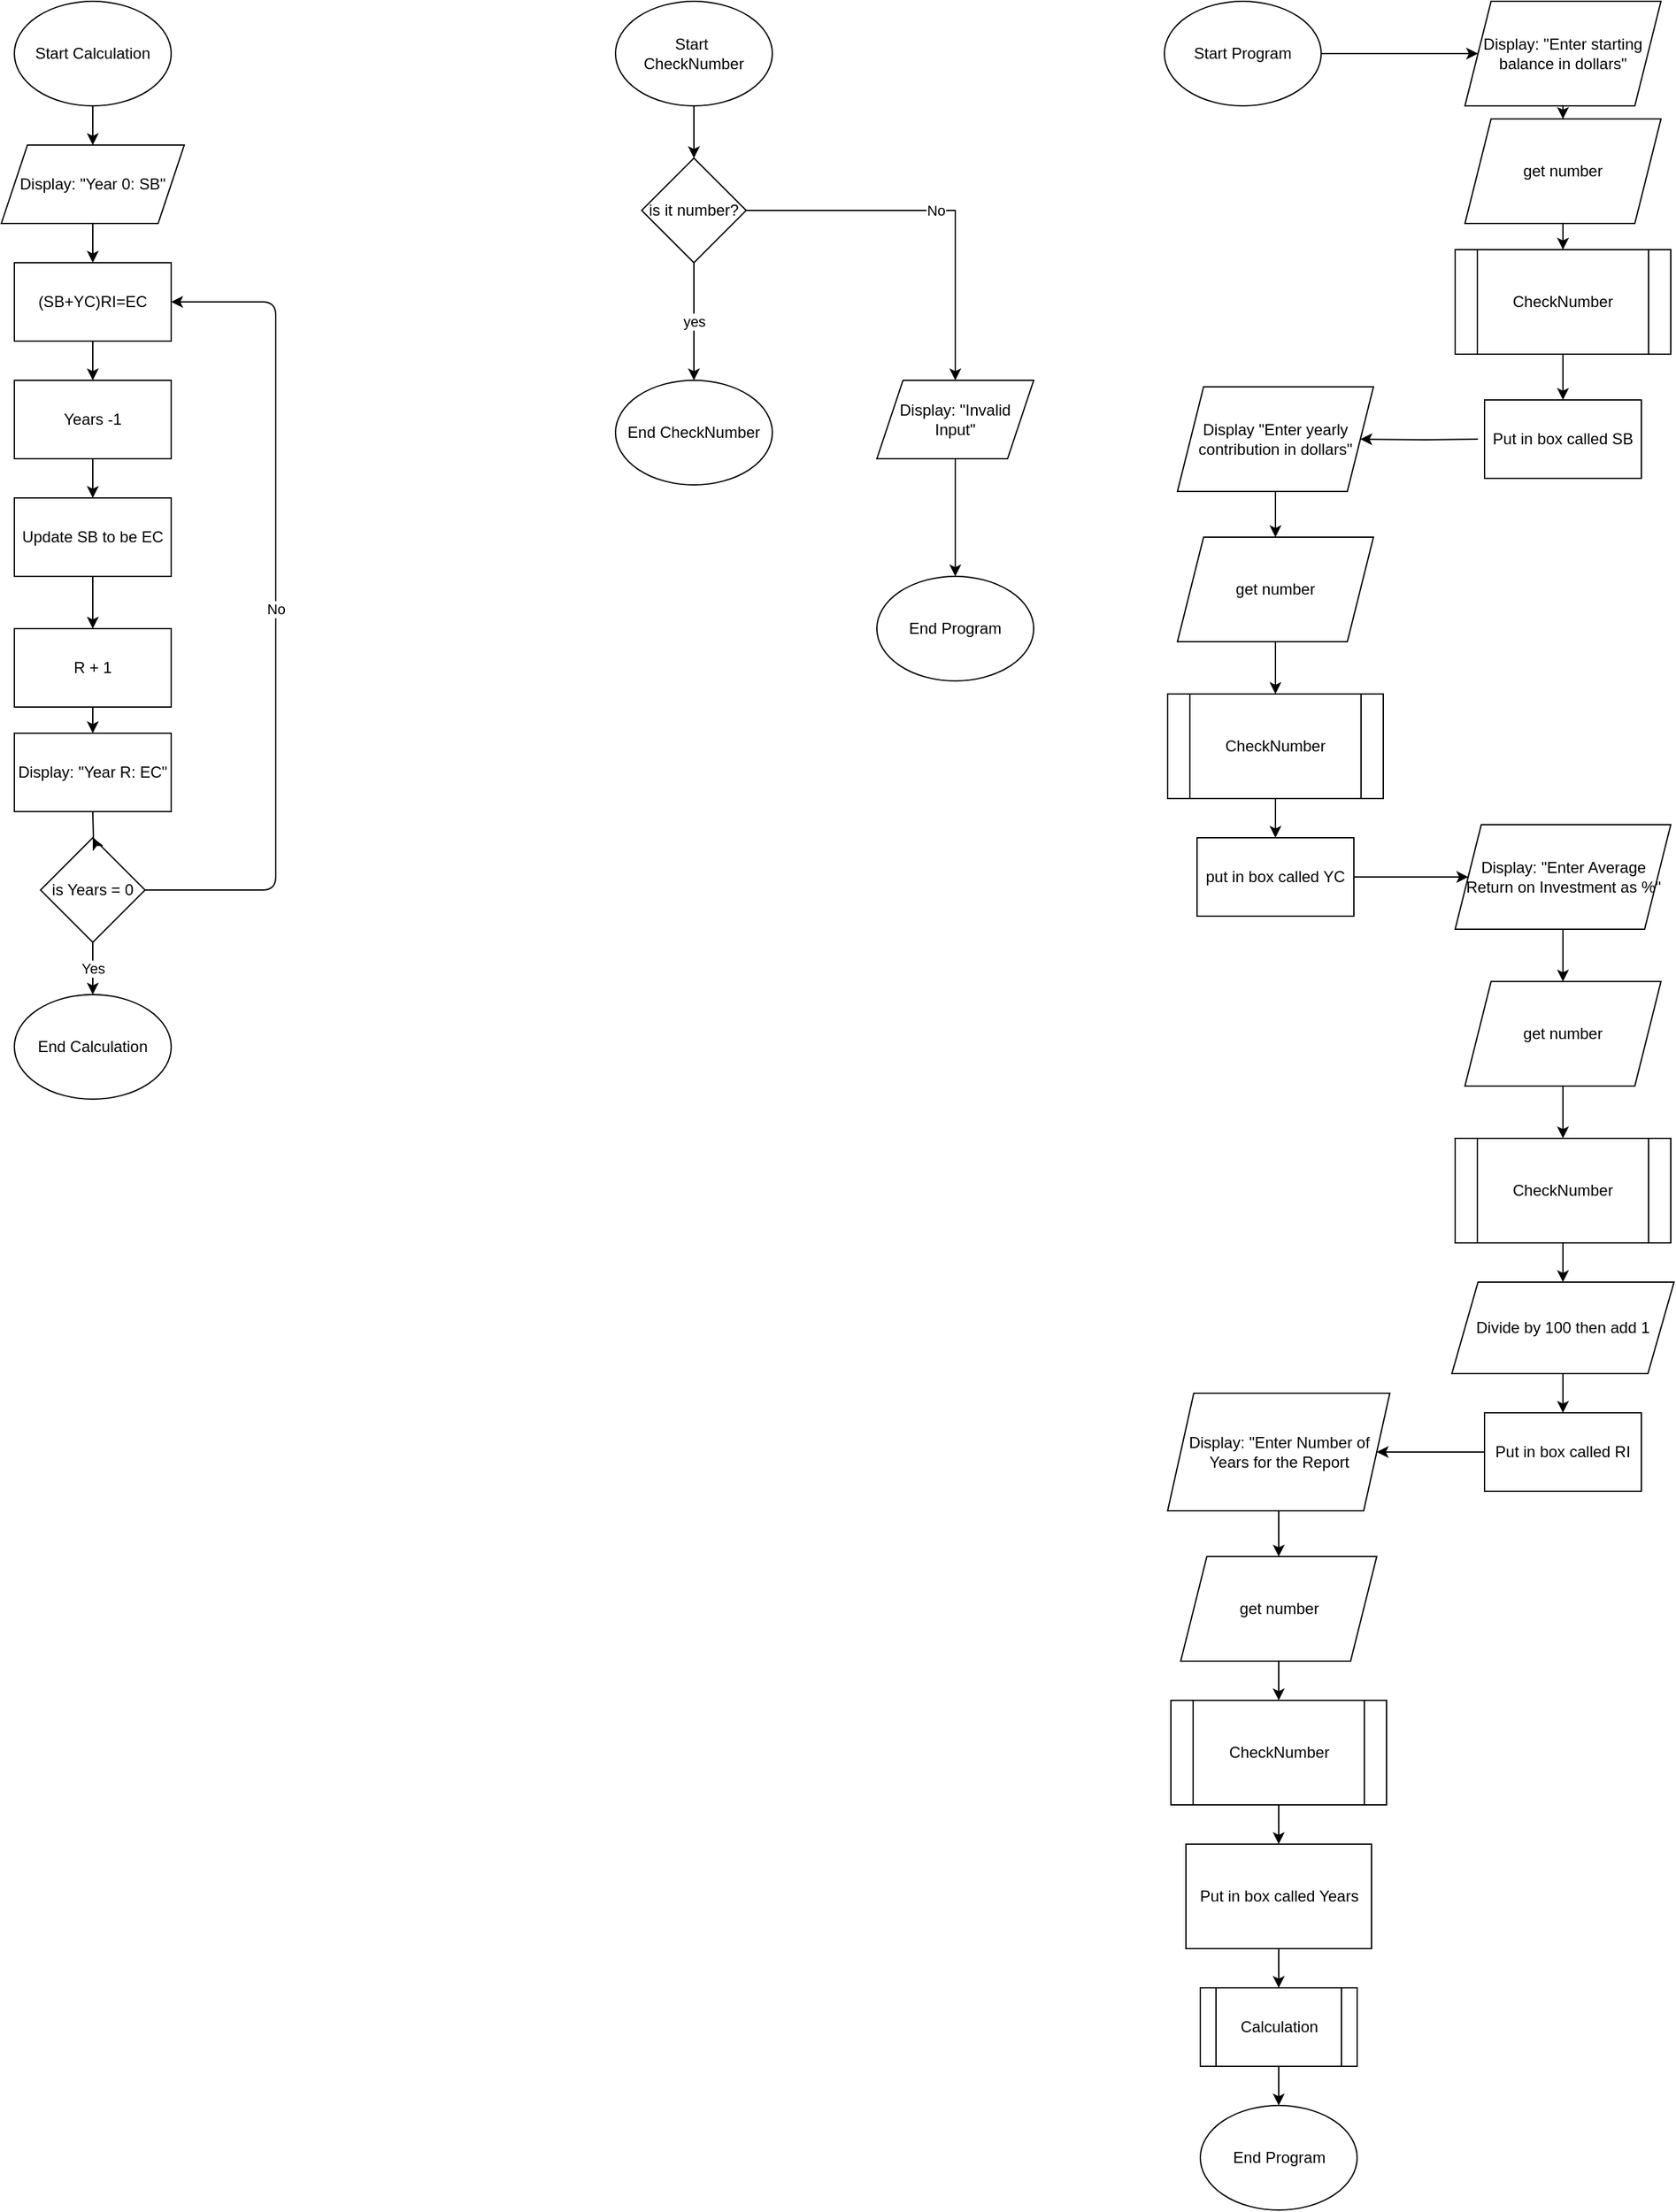 <mxfile version="13.6.10" type="github">
  <diagram id="PF5OZO0sLYhgLma-wUBA" name="Page-1">
    <mxGraphModel dx="2272" dy="762" grid="1" gridSize="10" guides="1" tooltips="1" connect="1" arrows="1" fold="1" page="1" pageScale="1" pageWidth="850" pageHeight="1100" math="0" shadow="0">
      <root>
        <mxCell id="0" />
        <mxCell id="1" parent="0" />
        <mxCell id="0jxr4Tn4Jw2ErrGgdH6D-26" value="" style="edgeStyle=orthogonalEdgeStyle;rounded=0;orthogonalLoop=1;jettySize=auto;html=1;" parent="1" source="0jxr4Tn4Jw2ErrGgdH6D-2" target="0jxr4Tn4Jw2ErrGgdH6D-5" edge="1">
          <mxGeometry relative="1" as="geometry" />
        </mxCell>
        <mxCell id="0jxr4Tn4Jw2ErrGgdH6D-2" value="Start Program" style="ellipse;whiteSpace=wrap;html=1;" parent="1" vertex="1">
          <mxGeometry x="240" y="40" width="120" height="80" as="geometry" />
        </mxCell>
        <mxCell id="0jxr4Tn4Jw2ErrGgdH6D-14" value="" style="edgeStyle=orthogonalEdgeStyle;rounded=0;orthogonalLoop=1;jettySize=auto;html=1;" parent="1" source="0jxr4Tn4Jw2ErrGgdH6D-5" target="0jxr4Tn4Jw2ErrGgdH6D-13" edge="1">
          <mxGeometry relative="1" as="geometry" />
        </mxCell>
        <mxCell id="0jxr4Tn4Jw2ErrGgdH6D-5" value="Display: &quot;Enter starting balance in dollars&quot;" style="shape=parallelogram;perimeter=parallelogramPerimeter;whiteSpace=wrap;html=1;fixedSize=1;" parent="1" vertex="1">
          <mxGeometry x="470" y="40" width="150" height="80" as="geometry" />
        </mxCell>
        <mxCell id="0jxr4Tn4Jw2ErrGgdH6D-23" value="" style="edgeStyle=orthogonalEdgeStyle;rounded=0;orthogonalLoop=1;jettySize=auto;html=1;" parent="1" source="0jxr4Tn4Jw2ErrGgdH6D-6" target="0jxr4Tn4Jw2ErrGgdH6D-22" edge="1">
          <mxGeometry relative="1" as="geometry" />
        </mxCell>
        <mxCell id="0jxr4Tn4Jw2ErrGgdH6D-6" value="Display &quot;Enter yearly contribution in dollars&quot;" style="shape=parallelogram;perimeter=parallelogramPerimeter;whiteSpace=wrap;html=1;fixedSize=1;" parent="1" vertex="1">
          <mxGeometry x="250" y="335" width="150" height="80" as="geometry" />
        </mxCell>
        <mxCell id="Ty0c3OQUbuz08ubsaFHw-15" value="" style="edgeStyle=orthogonalEdgeStyle;rounded=0;orthogonalLoop=1;jettySize=auto;html=1;" edge="1" parent="1" source="0jxr4Tn4Jw2ErrGgdH6D-8" target="Ty0c3OQUbuz08ubsaFHw-14">
          <mxGeometry relative="1" as="geometry" />
        </mxCell>
        <mxCell id="0jxr4Tn4Jw2ErrGgdH6D-8" value="Display: &quot;Enter Average Return on Investment as %&quot;" style="shape=parallelogram;perimeter=parallelogramPerimeter;whiteSpace=wrap;html=1;fixedSize=1;" parent="1" vertex="1">
          <mxGeometry x="462.5" y="670" width="165" height="80" as="geometry" />
        </mxCell>
        <mxCell id="Ty0c3OQUbuz08ubsaFHw-28" value="" style="edgeStyle=orthogonalEdgeStyle;rounded=0;orthogonalLoop=1;jettySize=auto;html=1;" edge="1" parent="1" source="0jxr4Tn4Jw2ErrGgdH6D-10" target="Ty0c3OQUbuz08ubsaFHw-27">
          <mxGeometry relative="1" as="geometry" />
        </mxCell>
        <mxCell id="0jxr4Tn4Jw2ErrGgdH6D-10" value="Display: &quot;Enter Number of Years for the Report" style="shape=parallelogram;perimeter=parallelogramPerimeter;whiteSpace=wrap;html=1;fixedSize=1;" parent="1" vertex="1">
          <mxGeometry x="242.5" y="1105" width="170" height="90" as="geometry" />
        </mxCell>
        <mxCell id="0jxr4Tn4Jw2ErrGgdH6D-17" value="" style="edgeStyle=orthogonalEdgeStyle;rounded=0;orthogonalLoop=1;jettySize=auto;html=1;" parent="1" source="0jxr4Tn4Jw2ErrGgdH6D-13" target="0jxr4Tn4Jw2ErrGgdH6D-15" edge="1">
          <mxGeometry relative="1" as="geometry" />
        </mxCell>
        <mxCell id="0jxr4Tn4Jw2ErrGgdH6D-13" value="get number" style="shape=parallelogram;perimeter=parallelogramPerimeter;whiteSpace=wrap;html=1;fixedSize=1;" parent="1" vertex="1">
          <mxGeometry x="470" y="130" width="150" height="80" as="geometry" />
        </mxCell>
        <mxCell id="0jxr4Tn4Jw2ErrGgdH6D-20" value="" style="edgeStyle=orthogonalEdgeStyle;rounded=0;orthogonalLoop=1;jettySize=auto;html=1;" parent="1" source="0jxr4Tn4Jw2ErrGgdH6D-15" target="0jxr4Tn4Jw2ErrGgdH6D-29" edge="1">
          <mxGeometry relative="1" as="geometry">
            <mxPoint x="565" y="330" as="targetPoint" />
          </mxGeometry>
        </mxCell>
        <mxCell id="0jxr4Tn4Jw2ErrGgdH6D-15" value="CheckNumber" style="shape=process;whiteSpace=wrap;html=1;backgroundOutline=1;" parent="1" vertex="1">
          <mxGeometry x="462.5" y="230" width="165" height="80" as="geometry" />
        </mxCell>
        <mxCell id="0jxr4Tn4Jw2ErrGgdH6D-21" value="" style="edgeStyle=orthogonalEdgeStyle;rounded=0;orthogonalLoop=1;jettySize=auto;html=1;" parent="1" target="0jxr4Tn4Jw2ErrGgdH6D-6" edge="1">
          <mxGeometry relative="1" as="geometry">
            <mxPoint x="480" y="375" as="sourcePoint" />
          </mxGeometry>
        </mxCell>
        <mxCell id="0jxr4Tn4Jw2ErrGgdH6D-25" value="" style="edgeStyle=orthogonalEdgeStyle;rounded=0;orthogonalLoop=1;jettySize=auto;html=1;" parent="1" source="0jxr4Tn4Jw2ErrGgdH6D-22" target="0jxr4Tn4Jw2ErrGgdH6D-24" edge="1">
          <mxGeometry relative="1" as="geometry" />
        </mxCell>
        <mxCell id="0jxr4Tn4Jw2ErrGgdH6D-22" value="get number" style="shape=parallelogram;perimeter=parallelogramPerimeter;whiteSpace=wrap;html=1;fixedSize=1;" parent="1" vertex="1">
          <mxGeometry x="250" y="450" width="150" height="80" as="geometry" />
        </mxCell>
        <mxCell id="0jxr4Tn4Jw2ErrGgdH6D-31" value="" style="edgeStyle=orthogonalEdgeStyle;rounded=0;orthogonalLoop=1;jettySize=auto;html=1;" parent="1" source="0jxr4Tn4Jw2ErrGgdH6D-24" target="0jxr4Tn4Jw2ErrGgdH6D-30" edge="1">
          <mxGeometry relative="1" as="geometry" />
        </mxCell>
        <mxCell id="0jxr4Tn4Jw2ErrGgdH6D-24" value="CheckNumber" style="shape=process;whiteSpace=wrap;html=1;backgroundOutline=1;" parent="1" vertex="1">
          <mxGeometry x="242.5" y="570" width="165" height="80" as="geometry" />
        </mxCell>
        <mxCell id="0jxr4Tn4Jw2ErrGgdH6D-29" value="Put in box called SB" style="rounded=0;whiteSpace=wrap;html=1;" parent="1" vertex="1">
          <mxGeometry x="485" y="345" width="120" height="60" as="geometry" />
        </mxCell>
        <mxCell id="0jxr4Tn4Jw2ErrGgdH6D-34" value="" style="edgeStyle=orthogonalEdgeStyle;rounded=0;orthogonalLoop=1;jettySize=auto;html=1;" parent="1" source="0jxr4Tn4Jw2ErrGgdH6D-30" target="0jxr4Tn4Jw2ErrGgdH6D-8" edge="1">
          <mxGeometry relative="1" as="geometry" />
        </mxCell>
        <mxCell id="0jxr4Tn4Jw2ErrGgdH6D-30" value="put in box called YC" style="rounded=0;whiteSpace=wrap;html=1;" parent="1" vertex="1">
          <mxGeometry x="265" y="680" width="120" height="60" as="geometry" />
        </mxCell>
        <mxCell id="Ty0c3OQUbuz08ubsaFHw-4" value="" style="edgeStyle=orthogonalEdgeStyle;rounded=0;orthogonalLoop=1;jettySize=auto;html=1;" edge="1" parent="1" source="Ty0c3OQUbuz08ubsaFHw-1" target="Ty0c3OQUbuz08ubsaFHw-2">
          <mxGeometry relative="1" as="geometry" />
        </mxCell>
        <mxCell id="Ty0c3OQUbuz08ubsaFHw-1" value="Start&amp;nbsp;&lt;br&gt;CheckNumber" style="ellipse;whiteSpace=wrap;html=1;" vertex="1" parent="1">
          <mxGeometry x="-180" y="40" width="120" height="80" as="geometry" />
        </mxCell>
        <mxCell id="Ty0c3OQUbuz08ubsaFHw-10" value="No" style="edgeStyle=orthogonalEdgeStyle;rounded=0;orthogonalLoop=1;jettySize=auto;html=1;" edge="1" parent="1" source="Ty0c3OQUbuz08ubsaFHw-2" target="Ty0c3OQUbuz08ubsaFHw-9">
          <mxGeometry relative="1" as="geometry" />
        </mxCell>
        <mxCell id="Ty0c3OQUbuz08ubsaFHw-2" value="is it number?" style="rhombus;whiteSpace=wrap;html=1;" vertex="1" parent="1">
          <mxGeometry x="-160" y="160" width="80" height="80" as="geometry" />
        </mxCell>
        <mxCell id="Ty0c3OQUbuz08ubsaFHw-3" value="yes" style="endArrow=classic;html=1;exitX=0.5;exitY=1;exitDx=0;exitDy=0;" edge="1" parent="1" source="Ty0c3OQUbuz08ubsaFHw-2">
          <mxGeometry width="50" height="50" relative="1" as="geometry">
            <mxPoint x="460" y="410" as="sourcePoint" />
            <mxPoint x="-120" y="330" as="targetPoint" />
          </mxGeometry>
        </mxCell>
        <mxCell id="Ty0c3OQUbuz08ubsaFHw-9" value="Display: &quot;Invalid Input&quot;" style="shape=parallelogram;perimeter=parallelogramPerimeter;whiteSpace=wrap;html=1;fixedSize=1;" vertex="1" parent="1">
          <mxGeometry x="20" y="330" width="120" height="60" as="geometry" />
        </mxCell>
        <mxCell id="Ty0c3OQUbuz08ubsaFHw-11" value="End CheckNumber" style="ellipse;whiteSpace=wrap;html=1;" vertex="1" parent="1">
          <mxGeometry x="-180" y="330" width="120" height="80" as="geometry" />
        </mxCell>
        <mxCell id="Ty0c3OQUbuz08ubsaFHw-12" value="End Program" style="ellipse;whiteSpace=wrap;html=1;" vertex="1" parent="1">
          <mxGeometry x="20" y="480" width="120" height="80" as="geometry" />
        </mxCell>
        <mxCell id="Ty0c3OQUbuz08ubsaFHw-13" value="" style="endArrow=classic;html=1;exitX=0.5;exitY=1;exitDx=0;exitDy=0;" edge="1" parent="1" source="Ty0c3OQUbuz08ubsaFHw-9" target="Ty0c3OQUbuz08ubsaFHw-12">
          <mxGeometry width="50" height="50" relative="1" as="geometry">
            <mxPoint x="460" y="400" as="sourcePoint" />
            <mxPoint x="510" y="350" as="targetPoint" />
          </mxGeometry>
        </mxCell>
        <mxCell id="Ty0c3OQUbuz08ubsaFHw-17" value="" style="edgeStyle=orthogonalEdgeStyle;rounded=0;orthogonalLoop=1;jettySize=auto;html=1;" edge="1" parent="1" source="Ty0c3OQUbuz08ubsaFHw-14" target="Ty0c3OQUbuz08ubsaFHw-16">
          <mxGeometry relative="1" as="geometry" />
        </mxCell>
        <mxCell id="Ty0c3OQUbuz08ubsaFHw-14" value="get number" style="shape=parallelogram;perimeter=parallelogramPerimeter;whiteSpace=wrap;html=1;fixedSize=1;" vertex="1" parent="1">
          <mxGeometry x="470" y="790" width="150" height="80" as="geometry" />
        </mxCell>
        <mxCell id="Ty0c3OQUbuz08ubsaFHw-22" value="" style="edgeStyle=orthogonalEdgeStyle;rounded=0;orthogonalLoop=1;jettySize=auto;html=1;" edge="1" parent="1" source="Ty0c3OQUbuz08ubsaFHw-16" target="Ty0c3OQUbuz08ubsaFHw-21">
          <mxGeometry relative="1" as="geometry" />
        </mxCell>
        <mxCell id="Ty0c3OQUbuz08ubsaFHw-16" value="CheckNumber" style="shape=process;whiteSpace=wrap;html=1;backgroundOutline=1;" vertex="1" parent="1">
          <mxGeometry x="462.5" y="910" width="165" height="80" as="geometry" />
        </mxCell>
        <mxCell id="Ty0c3OQUbuz08ubsaFHw-26" value="" style="edgeStyle=orthogonalEdgeStyle;rounded=0;orthogonalLoop=1;jettySize=auto;html=1;" edge="1" parent="1" source="Ty0c3OQUbuz08ubsaFHw-18" target="0jxr4Tn4Jw2ErrGgdH6D-10">
          <mxGeometry relative="1" as="geometry" />
        </mxCell>
        <mxCell id="Ty0c3OQUbuz08ubsaFHw-18" value="Put in box called RI" style="rounded=0;whiteSpace=wrap;html=1;" vertex="1" parent="1">
          <mxGeometry x="485" y="1120" width="120" height="60" as="geometry" />
        </mxCell>
        <mxCell id="Ty0c3OQUbuz08ubsaFHw-23" value="" style="edgeStyle=orthogonalEdgeStyle;rounded=0;orthogonalLoop=1;jettySize=auto;html=1;" edge="1" parent="1" source="Ty0c3OQUbuz08ubsaFHw-21" target="Ty0c3OQUbuz08ubsaFHw-18">
          <mxGeometry relative="1" as="geometry" />
        </mxCell>
        <mxCell id="Ty0c3OQUbuz08ubsaFHw-21" value="Divide by 100 then add 1" style="shape=parallelogram;perimeter=parallelogramPerimeter;whiteSpace=wrap;html=1;fixedSize=1;" vertex="1" parent="1">
          <mxGeometry x="460" y="1020" width="170" height="70" as="geometry" />
        </mxCell>
        <mxCell id="Ty0c3OQUbuz08ubsaFHw-30" value="" style="edgeStyle=orthogonalEdgeStyle;rounded=0;orthogonalLoop=1;jettySize=auto;html=1;" edge="1" parent="1" source="Ty0c3OQUbuz08ubsaFHw-27" target="Ty0c3OQUbuz08ubsaFHw-29">
          <mxGeometry relative="1" as="geometry" />
        </mxCell>
        <mxCell id="Ty0c3OQUbuz08ubsaFHw-27" value="get number" style="shape=parallelogram;perimeter=parallelogramPerimeter;whiteSpace=wrap;html=1;fixedSize=1;" vertex="1" parent="1">
          <mxGeometry x="252.5" y="1230" width="150" height="80" as="geometry" />
        </mxCell>
        <mxCell id="Ty0c3OQUbuz08ubsaFHw-32" value="" style="edgeStyle=orthogonalEdgeStyle;rounded=0;orthogonalLoop=1;jettySize=auto;html=1;" edge="1" parent="1" source="Ty0c3OQUbuz08ubsaFHw-29" target="Ty0c3OQUbuz08ubsaFHw-31">
          <mxGeometry relative="1" as="geometry" />
        </mxCell>
        <mxCell id="Ty0c3OQUbuz08ubsaFHw-29" value="CheckNumber" style="shape=process;whiteSpace=wrap;html=1;backgroundOutline=1;" vertex="1" parent="1">
          <mxGeometry x="245" y="1340" width="165" height="80" as="geometry" />
        </mxCell>
        <mxCell id="Ty0c3OQUbuz08ubsaFHw-35" value="" style="edgeStyle=orthogonalEdgeStyle;rounded=0;orthogonalLoop=1;jettySize=auto;html=1;" edge="1" parent="1" source="Ty0c3OQUbuz08ubsaFHw-31" target="Ty0c3OQUbuz08ubsaFHw-34">
          <mxGeometry relative="1" as="geometry" />
        </mxCell>
        <mxCell id="Ty0c3OQUbuz08ubsaFHw-31" value="Put in box called Years" style="rounded=0;whiteSpace=wrap;html=1;" vertex="1" parent="1">
          <mxGeometry x="256.5" y="1450" width="142" height="80" as="geometry" />
        </mxCell>
        <mxCell id="Ty0c3OQUbuz08ubsaFHw-37" value="" style="edgeStyle=orthogonalEdgeStyle;rounded=0;orthogonalLoop=1;jettySize=auto;html=1;" edge="1" parent="1" source="Ty0c3OQUbuz08ubsaFHw-33">
          <mxGeometry relative="1" as="geometry">
            <mxPoint x="-580" y="150" as="targetPoint" />
          </mxGeometry>
        </mxCell>
        <mxCell id="Ty0c3OQUbuz08ubsaFHw-33" value="Start Calculation" style="ellipse;whiteSpace=wrap;html=1;" vertex="1" parent="1">
          <mxGeometry x="-640" y="40" width="120" height="80" as="geometry" />
        </mxCell>
        <mxCell id="Ty0c3OQUbuz08ubsaFHw-60" value="" style="edgeStyle=orthogonalEdgeStyle;rounded=0;orthogonalLoop=1;jettySize=auto;html=1;" edge="1" parent="1" source="Ty0c3OQUbuz08ubsaFHw-34" target="Ty0c3OQUbuz08ubsaFHw-59">
          <mxGeometry relative="1" as="geometry" />
        </mxCell>
        <mxCell id="Ty0c3OQUbuz08ubsaFHw-34" value="Calculation" style="shape=process;whiteSpace=wrap;html=1;backgroundOutline=1;" vertex="1" parent="1">
          <mxGeometry x="267.5" y="1560" width="120" height="60" as="geometry" />
        </mxCell>
        <mxCell id="Ty0c3OQUbuz08ubsaFHw-43" value="" style="edgeStyle=orthogonalEdgeStyle;rounded=0;orthogonalLoop=1;jettySize=auto;html=1;" edge="1" parent="1" source="Ty0c3OQUbuz08ubsaFHw-38" target="Ty0c3OQUbuz08ubsaFHw-42">
          <mxGeometry relative="1" as="geometry" />
        </mxCell>
        <mxCell id="Ty0c3OQUbuz08ubsaFHw-38" value="(SB+YC)RI=EC" style="rounded=0;whiteSpace=wrap;html=1;" vertex="1" parent="1">
          <mxGeometry x="-640" y="240" width="120" height="60" as="geometry" />
        </mxCell>
        <mxCell id="Ty0c3OQUbuz08ubsaFHw-40" value="" style="edgeStyle=orthogonalEdgeStyle;rounded=0;orthogonalLoop=1;jettySize=auto;html=1;" edge="1" parent="1" source="Ty0c3OQUbuz08ubsaFHw-39" target="Ty0c3OQUbuz08ubsaFHw-38">
          <mxGeometry relative="1" as="geometry" />
        </mxCell>
        <mxCell id="Ty0c3OQUbuz08ubsaFHw-39" value="Display: &quot;Year 0: SB&quot;" style="shape=parallelogram;perimeter=parallelogramPerimeter;whiteSpace=wrap;html=1;fixedSize=1;" vertex="1" parent="1">
          <mxGeometry x="-650" y="150" width="140" height="60" as="geometry" />
        </mxCell>
        <mxCell id="Ty0c3OQUbuz08ubsaFHw-45" value="" style="edgeStyle=orthogonalEdgeStyle;rounded=0;orthogonalLoop=1;jettySize=auto;html=1;" edge="1" parent="1" source="Ty0c3OQUbuz08ubsaFHw-42" target="Ty0c3OQUbuz08ubsaFHw-44">
          <mxGeometry relative="1" as="geometry" />
        </mxCell>
        <mxCell id="Ty0c3OQUbuz08ubsaFHw-42" value="Years -1" style="rounded=0;whiteSpace=wrap;html=1;" vertex="1" parent="1">
          <mxGeometry x="-640" y="330" width="120" height="60" as="geometry" />
        </mxCell>
        <mxCell id="Ty0c3OQUbuz08ubsaFHw-56" value="" style="edgeStyle=orthogonalEdgeStyle;rounded=0;orthogonalLoop=1;jettySize=auto;html=1;" edge="1" parent="1" source="Ty0c3OQUbuz08ubsaFHw-44" target="Ty0c3OQUbuz08ubsaFHw-55">
          <mxGeometry relative="1" as="geometry" />
        </mxCell>
        <mxCell id="Ty0c3OQUbuz08ubsaFHw-44" value="Update SB to be EC" style="whiteSpace=wrap;html=1;rounded=0;" vertex="1" parent="1">
          <mxGeometry x="-640" y="420" width="120" height="60" as="geometry" />
        </mxCell>
        <mxCell id="Ty0c3OQUbuz08ubsaFHw-50" value="Yes" style="edgeStyle=orthogonalEdgeStyle;rounded=0;orthogonalLoop=1;jettySize=auto;html=1;" edge="1" parent="1" source="Ty0c3OQUbuz08ubsaFHw-46" target="Ty0c3OQUbuz08ubsaFHw-49">
          <mxGeometry relative="1" as="geometry" />
        </mxCell>
        <mxCell id="Ty0c3OQUbuz08ubsaFHw-46" value="is Years = 0" style="rhombus;whiteSpace=wrap;html=1;" vertex="1" parent="1">
          <mxGeometry x="-620" y="680" width="80" height="80" as="geometry" />
        </mxCell>
        <mxCell id="Ty0c3OQUbuz08ubsaFHw-47" value="No" style="endArrow=classic;html=1;exitX=1;exitY=0.5;exitDx=0;exitDy=0;entryX=1;entryY=0.5;entryDx=0;entryDy=0;" edge="1" parent="1" source="Ty0c3OQUbuz08ubsaFHw-46" target="Ty0c3OQUbuz08ubsaFHw-38">
          <mxGeometry width="50" height="50" relative="1" as="geometry">
            <mxPoint x="-320" y="400" as="sourcePoint" />
            <mxPoint x="-270" y="350" as="targetPoint" />
            <Array as="points">
              <mxPoint x="-440" y="720" />
              <mxPoint x="-440" y="550" />
              <mxPoint x="-440" y="270" />
            </Array>
          </mxGeometry>
        </mxCell>
        <mxCell id="Ty0c3OQUbuz08ubsaFHw-49" value="End Calculation" style="ellipse;whiteSpace=wrap;html=1;" vertex="1" parent="1">
          <mxGeometry x="-640" y="800" width="120" height="80" as="geometry" />
        </mxCell>
        <mxCell id="Ty0c3OQUbuz08ubsaFHw-54" value="" style="edgeStyle=orthogonalEdgeStyle;rounded=0;orthogonalLoop=1;jettySize=auto;html=1;" edge="1" parent="1" target="Ty0c3OQUbuz08ubsaFHw-46">
          <mxGeometry relative="1" as="geometry">
            <mxPoint x="-580" y="660" as="sourcePoint" />
          </mxGeometry>
        </mxCell>
        <mxCell id="Ty0c3OQUbuz08ubsaFHw-57" value="" style="edgeStyle=orthogonalEdgeStyle;rounded=0;orthogonalLoop=1;jettySize=auto;html=1;" edge="1" parent="1" source="Ty0c3OQUbuz08ubsaFHw-55">
          <mxGeometry relative="1" as="geometry">
            <mxPoint x="-580" y="600" as="targetPoint" />
          </mxGeometry>
        </mxCell>
        <mxCell id="Ty0c3OQUbuz08ubsaFHw-55" value="R + 1" style="rounded=0;whiteSpace=wrap;html=1;" vertex="1" parent="1">
          <mxGeometry x="-640" y="520" width="120" height="60" as="geometry" />
        </mxCell>
        <mxCell id="Ty0c3OQUbuz08ubsaFHw-58" value="Display: &quot;Year R: EC&quot;" style="rounded=0;whiteSpace=wrap;html=1;" vertex="1" parent="1">
          <mxGeometry x="-640" y="600" width="120" height="60" as="geometry" />
        </mxCell>
        <mxCell id="Ty0c3OQUbuz08ubsaFHw-59" value="End Program" style="ellipse;whiteSpace=wrap;html=1;" vertex="1" parent="1">
          <mxGeometry x="267.5" y="1650" width="120" height="80" as="geometry" />
        </mxCell>
      </root>
    </mxGraphModel>
  </diagram>
</mxfile>
